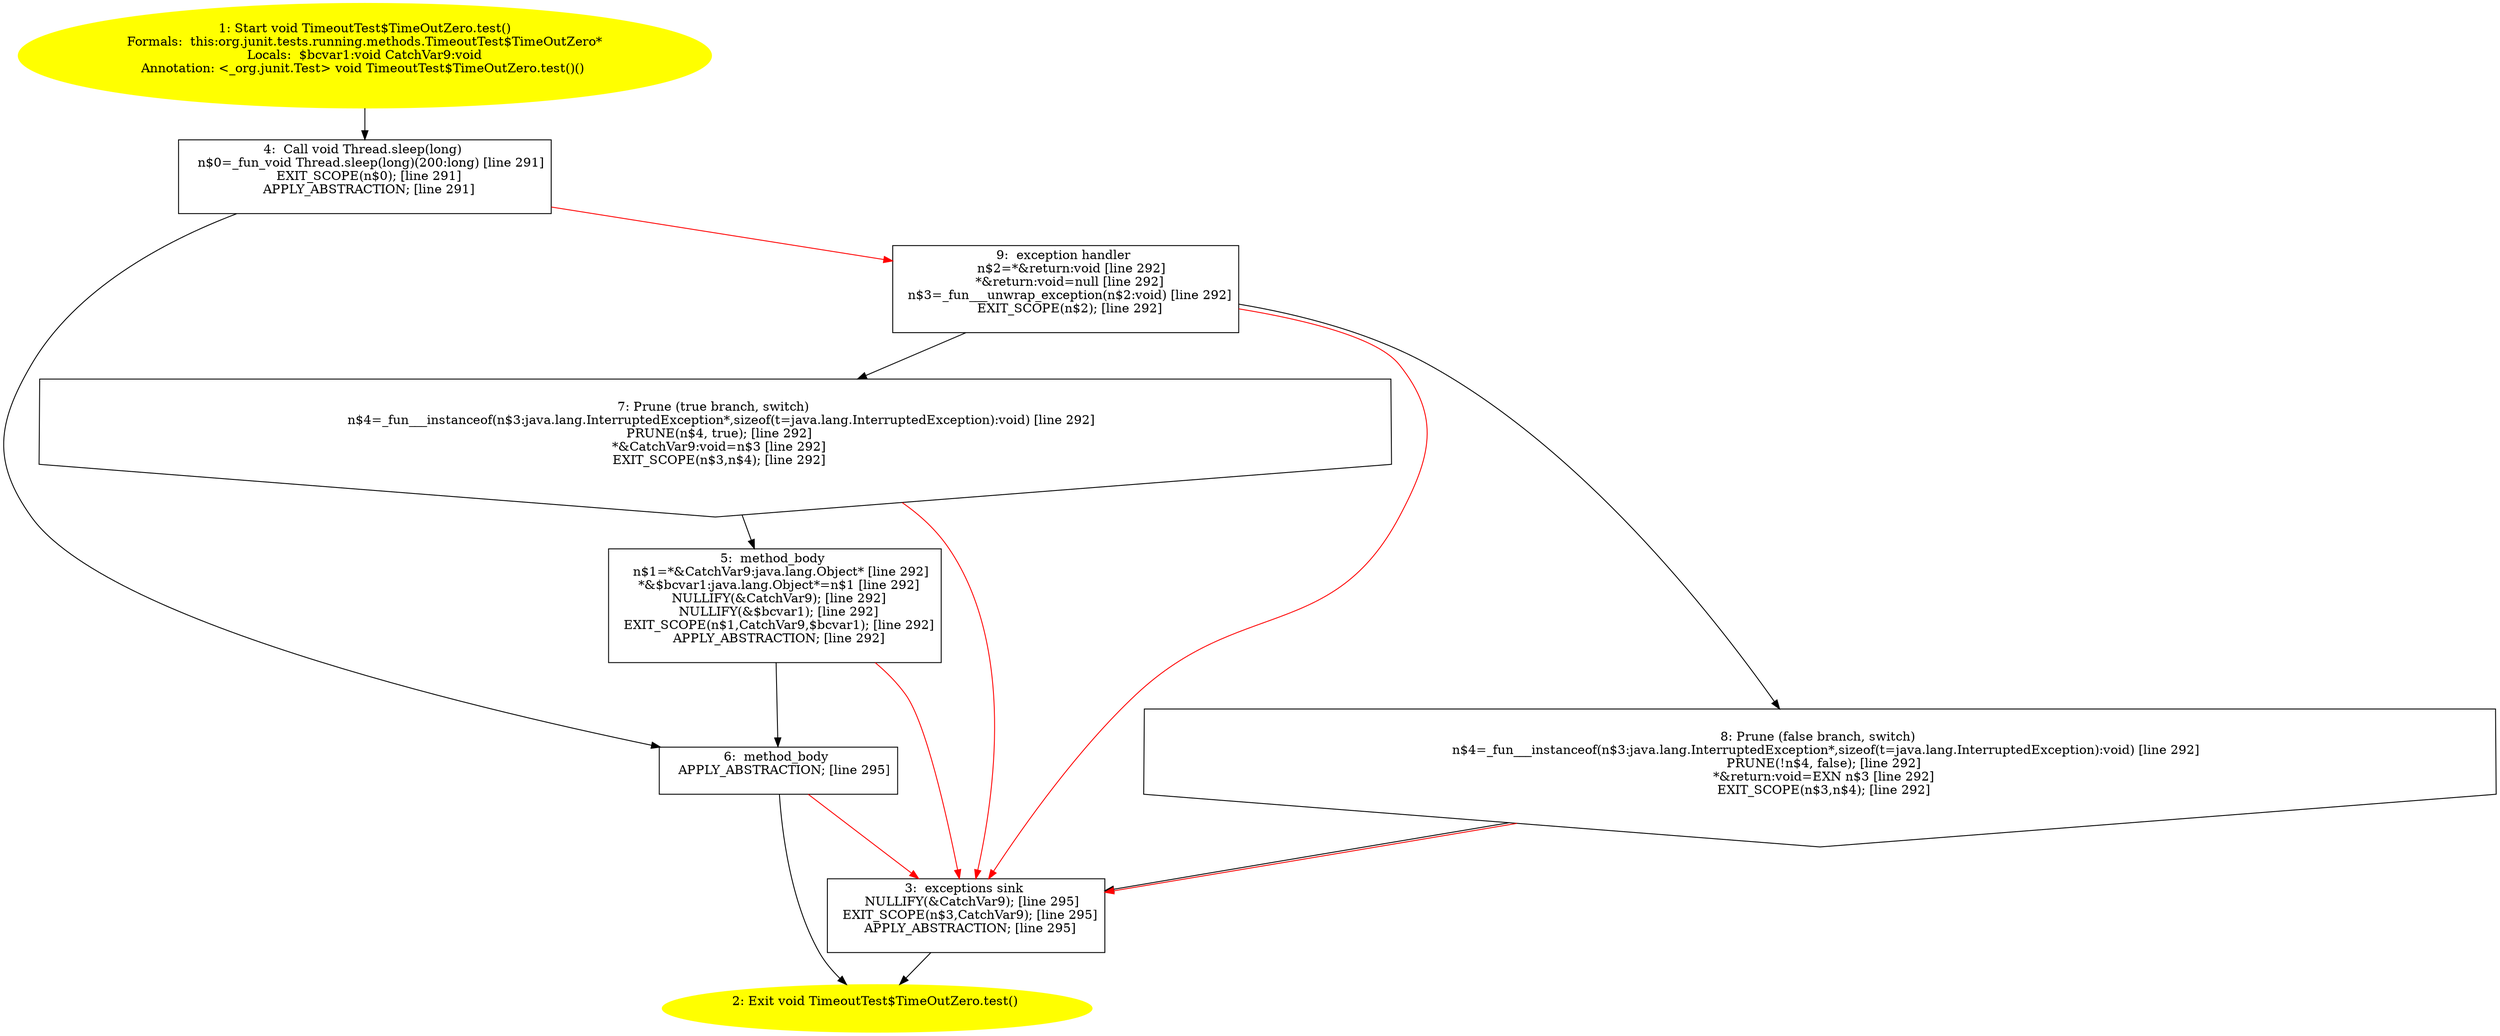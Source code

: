 /* @generated */
digraph cfg {
"org.junit.tests.running.methods.TimeoutTest$TimeOutZero.test():void.67576e7dc632b54401ea0cd6491bd7b8_1" [label="1: Start void TimeoutTest$TimeOutZero.test()\nFormals:  this:org.junit.tests.running.methods.TimeoutTest$TimeOutZero*\nLocals:  $bcvar1:void CatchVar9:void\nAnnotation: <_org.junit.Test> void TimeoutTest$TimeOutZero.test()() \n  " color=yellow style=filled]
	

	 "org.junit.tests.running.methods.TimeoutTest$TimeOutZero.test():void.67576e7dc632b54401ea0cd6491bd7b8_1" -> "org.junit.tests.running.methods.TimeoutTest$TimeOutZero.test():void.67576e7dc632b54401ea0cd6491bd7b8_4" ;
"org.junit.tests.running.methods.TimeoutTest$TimeOutZero.test():void.67576e7dc632b54401ea0cd6491bd7b8_2" [label="2: Exit void TimeoutTest$TimeOutZero.test() \n  " color=yellow style=filled]
	

"org.junit.tests.running.methods.TimeoutTest$TimeOutZero.test():void.67576e7dc632b54401ea0cd6491bd7b8_3" [label="3:  exceptions sink \n   NULLIFY(&CatchVar9); [line 295]\n  EXIT_SCOPE(n$3,CatchVar9); [line 295]\n  APPLY_ABSTRACTION; [line 295]\n " shape="box"]
	

	 "org.junit.tests.running.methods.TimeoutTest$TimeOutZero.test():void.67576e7dc632b54401ea0cd6491bd7b8_3" -> "org.junit.tests.running.methods.TimeoutTest$TimeOutZero.test():void.67576e7dc632b54401ea0cd6491bd7b8_2" ;
"org.junit.tests.running.methods.TimeoutTest$TimeOutZero.test():void.67576e7dc632b54401ea0cd6491bd7b8_4" [label="4:  Call void Thread.sleep(long) \n   n$0=_fun_void Thread.sleep(long)(200:long) [line 291]\n  EXIT_SCOPE(n$0); [line 291]\n  APPLY_ABSTRACTION; [line 291]\n " shape="box"]
	

	 "org.junit.tests.running.methods.TimeoutTest$TimeOutZero.test():void.67576e7dc632b54401ea0cd6491bd7b8_4" -> "org.junit.tests.running.methods.TimeoutTest$TimeOutZero.test():void.67576e7dc632b54401ea0cd6491bd7b8_6" ;
	 "org.junit.tests.running.methods.TimeoutTest$TimeOutZero.test():void.67576e7dc632b54401ea0cd6491bd7b8_4" -> "org.junit.tests.running.methods.TimeoutTest$TimeOutZero.test():void.67576e7dc632b54401ea0cd6491bd7b8_9" [color="red" ];
"org.junit.tests.running.methods.TimeoutTest$TimeOutZero.test():void.67576e7dc632b54401ea0cd6491bd7b8_5" [label="5:  method_body \n   n$1=*&CatchVar9:java.lang.Object* [line 292]\n  *&$bcvar1:java.lang.Object*=n$1 [line 292]\n  NULLIFY(&CatchVar9); [line 292]\n  NULLIFY(&$bcvar1); [line 292]\n  EXIT_SCOPE(n$1,CatchVar9,$bcvar1); [line 292]\n  APPLY_ABSTRACTION; [line 292]\n " shape="box"]
	

	 "org.junit.tests.running.methods.TimeoutTest$TimeOutZero.test():void.67576e7dc632b54401ea0cd6491bd7b8_5" -> "org.junit.tests.running.methods.TimeoutTest$TimeOutZero.test():void.67576e7dc632b54401ea0cd6491bd7b8_6" ;
	 "org.junit.tests.running.methods.TimeoutTest$TimeOutZero.test():void.67576e7dc632b54401ea0cd6491bd7b8_5" -> "org.junit.tests.running.methods.TimeoutTest$TimeOutZero.test():void.67576e7dc632b54401ea0cd6491bd7b8_3" [color="red" ];
"org.junit.tests.running.methods.TimeoutTest$TimeOutZero.test():void.67576e7dc632b54401ea0cd6491bd7b8_6" [label="6:  method_body \n   APPLY_ABSTRACTION; [line 295]\n " shape="box"]
	

	 "org.junit.tests.running.methods.TimeoutTest$TimeOutZero.test():void.67576e7dc632b54401ea0cd6491bd7b8_6" -> "org.junit.tests.running.methods.TimeoutTest$TimeOutZero.test():void.67576e7dc632b54401ea0cd6491bd7b8_2" ;
	 "org.junit.tests.running.methods.TimeoutTest$TimeOutZero.test():void.67576e7dc632b54401ea0cd6491bd7b8_6" -> "org.junit.tests.running.methods.TimeoutTest$TimeOutZero.test():void.67576e7dc632b54401ea0cd6491bd7b8_3" [color="red" ];
"org.junit.tests.running.methods.TimeoutTest$TimeOutZero.test():void.67576e7dc632b54401ea0cd6491bd7b8_7" [label="7: Prune (true branch, switch) \n   n$4=_fun___instanceof(n$3:java.lang.InterruptedException*,sizeof(t=java.lang.InterruptedException):void) [line 292]\n  PRUNE(n$4, true); [line 292]\n  *&CatchVar9:void=n$3 [line 292]\n  EXIT_SCOPE(n$3,n$4); [line 292]\n " shape="invhouse"]
	

	 "org.junit.tests.running.methods.TimeoutTest$TimeOutZero.test():void.67576e7dc632b54401ea0cd6491bd7b8_7" -> "org.junit.tests.running.methods.TimeoutTest$TimeOutZero.test():void.67576e7dc632b54401ea0cd6491bd7b8_5" ;
	 "org.junit.tests.running.methods.TimeoutTest$TimeOutZero.test():void.67576e7dc632b54401ea0cd6491bd7b8_7" -> "org.junit.tests.running.methods.TimeoutTest$TimeOutZero.test():void.67576e7dc632b54401ea0cd6491bd7b8_3" [color="red" ];
"org.junit.tests.running.methods.TimeoutTest$TimeOutZero.test():void.67576e7dc632b54401ea0cd6491bd7b8_8" [label="8: Prune (false branch, switch) \n   n$4=_fun___instanceof(n$3:java.lang.InterruptedException*,sizeof(t=java.lang.InterruptedException):void) [line 292]\n  PRUNE(!n$4, false); [line 292]\n  *&return:void=EXN n$3 [line 292]\n  EXIT_SCOPE(n$3,n$4); [line 292]\n " shape="invhouse"]
	

	 "org.junit.tests.running.methods.TimeoutTest$TimeOutZero.test():void.67576e7dc632b54401ea0cd6491bd7b8_8" -> "org.junit.tests.running.methods.TimeoutTest$TimeOutZero.test():void.67576e7dc632b54401ea0cd6491bd7b8_3" ;
	 "org.junit.tests.running.methods.TimeoutTest$TimeOutZero.test():void.67576e7dc632b54401ea0cd6491bd7b8_8" -> "org.junit.tests.running.methods.TimeoutTest$TimeOutZero.test():void.67576e7dc632b54401ea0cd6491bd7b8_3" [color="red" ];
"org.junit.tests.running.methods.TimeoutTest$TimeOutZero.test():void.67576e7dc632b54401ea0cd6491bd7b8_9" [label="9:  exception handler \n   n$2=*&return:void [line 292]\n  *&return:void=null [line 292]\n  n$3=_fun___unwrap_exception(n$2:void) [line 292]\n  EXIT_SCOPE(n$2); [line 292]\n " shape="box"]
	

	 "org.junit.tests.running.methods.TimeoutTest$TimeOutZero.test():void.67576e7dc632b54401ea0cd6491bd7b8_9" -> "org.junit.tests.running.methods.TimeoutTest$TimeOutZero.test():void.67576e7dc632b54401ea0cd6491bd7b8_7" ;
	 "org.junit.tests.running.methods.TimeoutTest$TimeOutZero.test():void.67576e7dc632b54401ea0cd6491bd7b8_9" -> "org.junit.tests.running.methods.TimeoutTest$TimeOutZero.test():void.67576e7dc632b54401ea0cd6491bd7b8_8" ;
	 "org.junit.tests.running.methods.TimeoutTest$TimeOutZero.test():void.67576e7dc632b54401ea0cd6491bd7b8_9" -> "org.junit.tests.running.methods.TimeoutTest$TimeOutZero.test():void.67576e7dc632b54401ea0cd6491bd7b8_3" [color="red" ];
}
